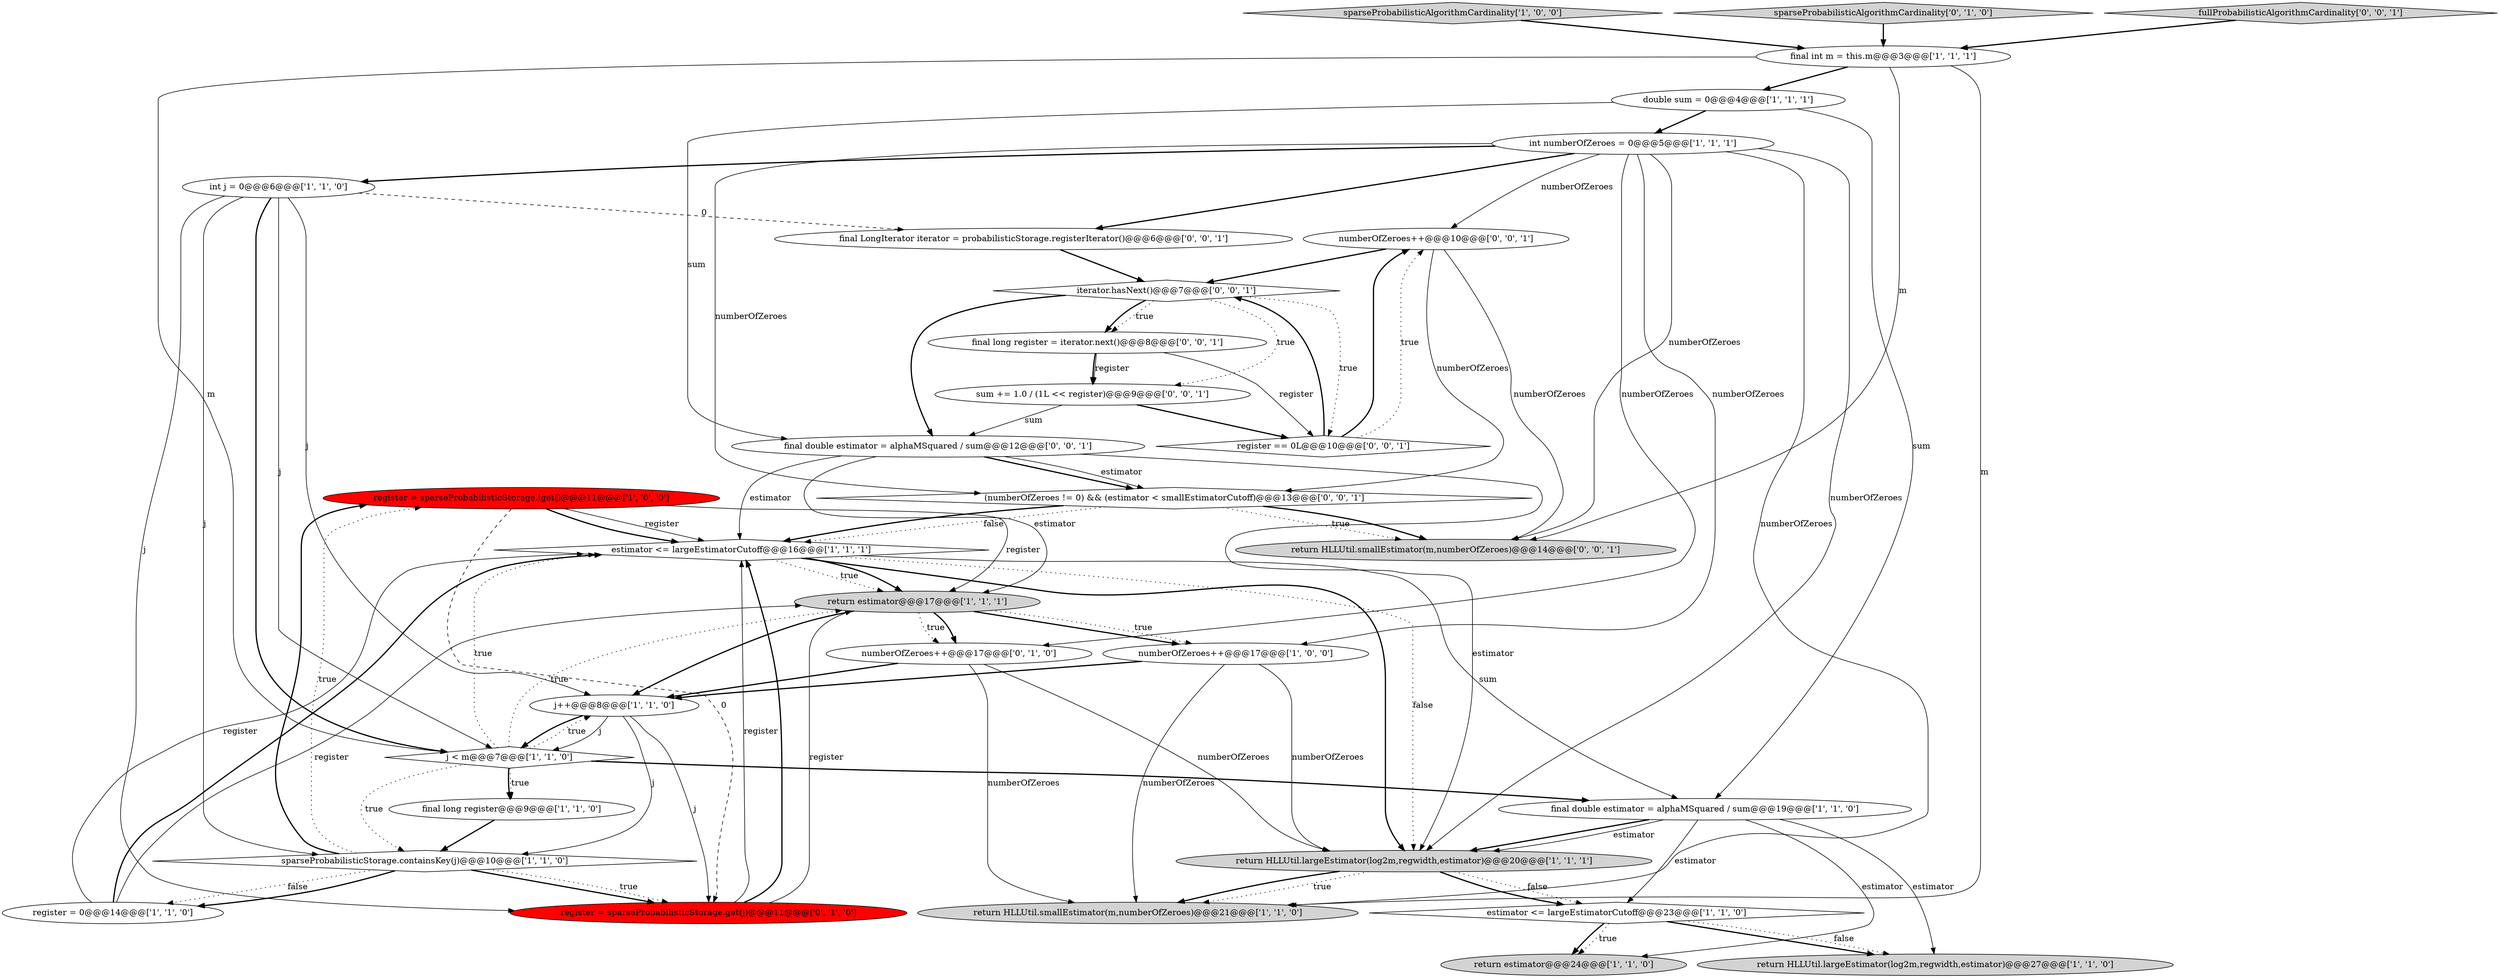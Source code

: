 digraph {
7 [style = filled, label = "register = sparseProbabilisticStorage.lget()@@@11@@@['1', '0', '0']", fillcolor = red, shape = ellipse image = "AAA1AAABBB1BBB"];
11 [style = filled, label = "estimator <= largeEstimatorCutoff@@@16@@@['1', '1', '1']", fillcolor = white, shape = diamond image = "AAA0AAABBB1BBB"];
24 [style = filled, label = "numberOfZeroes++@@@10@@@['0', '0', '1']", fillcolor = white, shape = ellipse image = "AAA0AAABBB3BBB"];
4 [style = filled, label = "register = 0@@@14@@@['1', '1', '0']", fillcolor = white, shape = ellipse image = "AAA0AAABBB1BBB"];
9 [style = filled, label = "final double estimator = alphaMSquared / sum@@@19@@@['1', '1', '0']", fillcolor = white, shape = ellipse image = "AAA0AAABBB1BBB"];
2 [style = filled, label = "j < m@@@7@@@['1', '1', '0']", fillcolor = white, shape = diamond image = "AAA0AAABBB1BBB"];
14 [style = filled, label = "return HLLUtil.largeEstimator(log2m,regwidth,estimator)@@@20@@@['1', '1', '1']", fillcolor = lightgray, shape = ellipse image = "AAA0AAABBB1BBB"];
30 [style = filled, label = "return HLLUtil.smallEstimator(m,numberOfZeroes)@@@14@@@['0', '0', '1']", fillcolor = lightgray, shape = ellipse image = "AAA0AAABBB3BBB"];
5 [style = filled, label = "double sum = 0@@@4@@@['1', '1', '1']", fillcolor = white, shape = ellipse image = "AAA0AAABBB1BBB"];
12 [style = filled, label = "sparseProbabilisticAlgorithmCardinality['1', '0', '0']", fillcolor = lightgray, shape = diamond image = "AAA0AAABBB1BBB"];
20 [style = filled, label = "register = sparseProbabilisticStorage.get(j)@@@11@@@['0', '1', '0']", fillcolor = red, shape = ellipse image = "AAA1AAABBB2BBB"];
21 [style = filled, label = "numberOfZeroes++@@@17@@@['0', '1', '0']", fillcolor = white, shape = ellipse image = "AAA0AAABBB2BBB"];
3 [style = filled, label = "return estimator@@@24@@@['1', '1', '0']", fillcolor = lightgray, shape = ellipse image = "AAA0AAABBB1BBB"];
15 [style = filled, label = "numberOfZeroes++@@@17@@@['1', '0', '0']", fillcolor = white, shape = ellipse image = "AAA0AAABBB1BBB"];
22 [style = filled, label = "sparseProbabilisticAlgorithmCardinality['0', '1', '0']", fillcolor = lightgray, shape = diamond image = "AAA0AAABBB2BBB"];
25 [style = filled, label = "final double estimator = alphaMSquared / sum@@@12@@@['0', '0', '1']", fillcolor = white, shape = ellipse image = "AAA0AAABBB3BBB"];
19 [style = filled, label = "return estimator@@@17@@@['1', '1', '1']", fillcolor = lightgray, shape = ellipse image = "AAA0AAABBB1BBB"];
18 [style = filled, label = "return HLLUtil.smallEstimator(m,numberOfZeroes)@@@21@@@['1', '1', '0']", fillcolor = lightgray, shape = ellipse image = "AAA0AAABBB1BBB"];
27 [style = filled, label = "sum += 1.0 / (1L << register)@@@9@@@['0', '0', '1']", fillcolor = white, shape = ellipse image = "AAA0AAABBB3BBB"];
0 [style = filled, label = "return HLLUtil.largeEstimator(log2m,regwidth,estimator)@@@27@@@['1', '1', '0']", fillcolor = lightgray, shape = ellipse image = "AAA0AAABBB1BBB"];
17 [style = filled, label = "sparseProbabilisticStorage.containsKey(j)@@@10@@@['1', '1', '0']", fillcolor = white, shape = diamond image = "AAA0AAABBB1BBB"];
31 [style = filled, label = "fullProbabilisticAlgorithmCardinality['0', '0', '1']", fillcolor = lightgray, shape = diamond image = "AAA0AAABBB3BBB"];
13 [style = filled, label = "j++@@@8@@@['1', '1', '0']", fillcolor = white, shape = ellipse image = "AAA0AAABBB1BBB"];
6 [style = filled, label = "final int m = this.m@@@3@@@['1', '1', '1']", fillcolor = white, shape = ellipse image = "AAA0AAABBB1BBB"];
1 [style = filled, label = "estimator <= largeEstimatorCutoff@@@23@@@['1', '1', '0']", fillcolor = white, shape = diamond image = "AAA0AAABBB1BBB"];
16 [style = filled, label = "int j = 0@@@6@@@['1', '1', '0']", fillcolor = white, shape = ellipse image = "AAA0AAABBB1BBB"];
8 [style = filled, label = "final long register@@@9@@@['1', '1', '0']", fillcolor = white, shape = ellipse image = "AAA0AAABBB1BBB"];
26 [style = filled, label = "iterator.hasNext()@@@7@@@['0', '0', '1']", fillcolor = white, shape = diamond image = "AAA0AAABBB3BBB"];
10 [style = filled, label = "int numberOfZeroes = 0@@@5@@@['1', '1', '1']", fillcolor = white, shape = ellipse image = "AAA0AAABBB1BBB"];
29 [style = filled, label = "final LongIterator iterator = probabilisticStorage.registerIterator()@@@6@@@['0', '0', '1']", fillcolor = white, shape = ellipse image = "AAA0AAABBB3BBB"];
23 [style = filled, label = "register == 0L@@@10@@@['0', '0', '1']", fillcolor = white, shape = diamond image = "AAA0AAABBB3BBB"];
28 [style = filled, label = "final long register = iterator.next()@@@8@@@['0', '0', '1']", fillcolor = white, shape = ellipse image = "AAA0AAABBB3BBB"];
32 [style = filled, label = "(numberOfZeroes != 0) && (estimator < smallEstimatorCutoff)@@@13@@@['0', '0', '1']", fillcolor = white, shape = diamond image = "AAA0AAABBB3BBB"];
28->23 [style = solid, label="register"];
25->11 [style = solid, label="estimator"];
11->14 [style = bold, label=""];
24->30 [style = solid, label="numberOfZeroes"];
7->20 [style = dashed, label="0"];
16->17 [style = solid, label="j"];
4->11 [style = solid, label="register"];
2->11 [style = dotted, label="true"];
1->3 [style = dotted, label="true"];
21->18 [style = solid, label="numberOfZeroes"];
6->2 [style = solid, label="m"];
31->6 [style = bold, label=""];
26->28 [style = dotted, label="true"];
10->32 [style = solid, label="numberOfZeroes"];
32->30 [style = dotted, label="true"];
27->25 [style = solid, label="sum"];
9->14 [style = bold, label=""];
26->28 [style = bold, label=""];
19->15 [style = bold, label=""];
13->20 [style = solid, label="j"];
32->11 [style = bold, label=""];
9->1 [style = solid, label="estimator"];
9->14 [style = solid, label="estimator"];
14->18 [style = dotted, label="true"];
2->8 [style = dotted, label="true"];
21->13 [style = bold, label=""];
17->20 [style = bold, label=""];
17->20 [style = dotted, label="true"];
5->10 [style = bold, label=""];
15->13 [style = bold, label=""];
7->11 [style = bold, label=""];
5->25 [style = solid, label="sum"];
32->11 [style = dotted, label="false"];
7->11 [style = solid, label="register"];
26->23 [style = dotted, label="true"];
19->21 [style = dotted, label="true"];
1->0 [style = bold, label=""];
2->9 [style = bold, label=""];
14->1 [style = dotted, label="false"];
16->13 [style = solid, label="j"];
29->26 [style = bold, label=""];
9->3 [style = solid, label="estimator"];
8->17 [style = bold, label=""];
16->2 [style = solid, label="j"];
19->13 [style = bold, label=""];
6->18 [style = solid, label="m"];
14->18 [style = bold, label=""];
11->19 [style = dotted, label="true"];
20->11 [style = solid, label="register"];
13->2 [style = solid, label="j"];
10->24 [style = solid, label="numberOfZeroes"];
23->24 [style = dotted, label="true"];
2->19 [style = dotted, label="true"];
22->6 [style = bold, label=""];
11->9 [style = solid, label="sum"];
17->4 [style = dotted, label="false"];
16->20 [style = solid, label="j"];
26->27 [style = dotted, label="true"];
10->21 [style = solid, label="numberOfZeroes"];
1->3 [style = bold, label=""];
10->18 [style = solid, label="numberOfZeroes"];
19->15 [style = dotted, label="true"];
32->30 [style = bold, label=""];
28->27 [style = solid, label="register"];
13->17 [style = solid, label="j"];
24->26 [style = bold, label=""];
6->5 [style = bold, label=""];
15->18 [style = solid, label="numberOfZeroes"];
10->16 [style = bold, label=""];
9->0 [style = solid, label="estimator"];
24->32 [style = solid, label="numberOfZeroes"];
10->30 [style = solid, label="numberOfZeroes"];
7->19 [style = solid, label="register"];
17->4 [style = bold, label=""];
1->0 [style = dotted, label="false"];
5->9 [style = solid, label="sum"];
20->11 [style = bold, label=""];
13->2 [style = bold, label=""];
19->21 [style = bold, label=""];
21->14 [style = solid, label="numberOfZeroes"];
6->30 [style = solid, label="m"];
15->14 [style = solid, label="numberOfZeroes"];
26->25 [style = bold, label=""];
2->17 [style = dotted, label="true"];
20->19 [style = solid, label="register"];
23->26 [style = bold, label=""];
25->32 [style = bold, label=""];
25->19 [style = solid, label="estimator"];
11->14 [style = dotted, label="false"];
16->2 [style = bold, label=""];
11->19 [style = bold, label=""];
12->6 [style = bold, label=""];
14->1 [style = bold, label=""];
25->14 [style = solid, label="estimator"];
17->7 [style = bold, label=""];
25->32 [style = solid, label="estimator"];
23->24 [style = bold, label=""];
10->14 [style = solid, label="numberOfZeroes"];
10->29 [style = bold, label=""];
16->29 [style = dashed, label="0"];
10->15 [style = solid, label="numberOfZeroes"];
27->23 [style = bold, label=""];
17->7 [style = dotted, label="true"];
28->27 [style = bold, label=""];
4->11 [style = bold, label=""];
4->19 [style = solid, label="register"];
2->13 [style = dotted, label="true"];
2->8 [style = bold, label=""];
}
